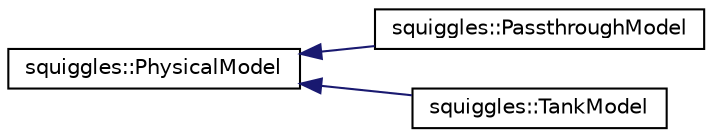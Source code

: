 digraph "Graphical Class Hierarchy"
{
 // LATEX_PDF_SIZE
  edge [fontname="Helvetica",fontsize="10",labelfontname="Helvetica",labelfontsize="10"];
  node [fontname="Helvetica",fontsize="10",shape=record];
  rankdir="LR";
  Node0 [label="squiggles::PhysicalModel",height=0.2,width=0.4,color="black", fillcolor="white", style="filled",URL="$classsquiggles_1_1PhysicalModel.html",tooltip=" "];
  Node0 -> Node1 [dir="back",color="midnightblue",fontsize="10",style="solid",fontname="Helvetica"];
  Node1 [label="squiggles::PassthroughModel",height=0.2,width=0.4,color="black", fillcolor="white", style="filled",URL="$classsquiggles_1_1PassthroughModel.html",tooltip=" "];
  Node0 -> Node2 [dir="back",color="midnightblue",fontsize="10",style="solid",fontname="Helvetica"];
  Node2 [label="squiggles::TankModel",height=0.2,width=0.4,color="black", fillcolor="white", style="filled",URL="$classsquiggles_1_1TankModel.html",tooltip=" "];
}
